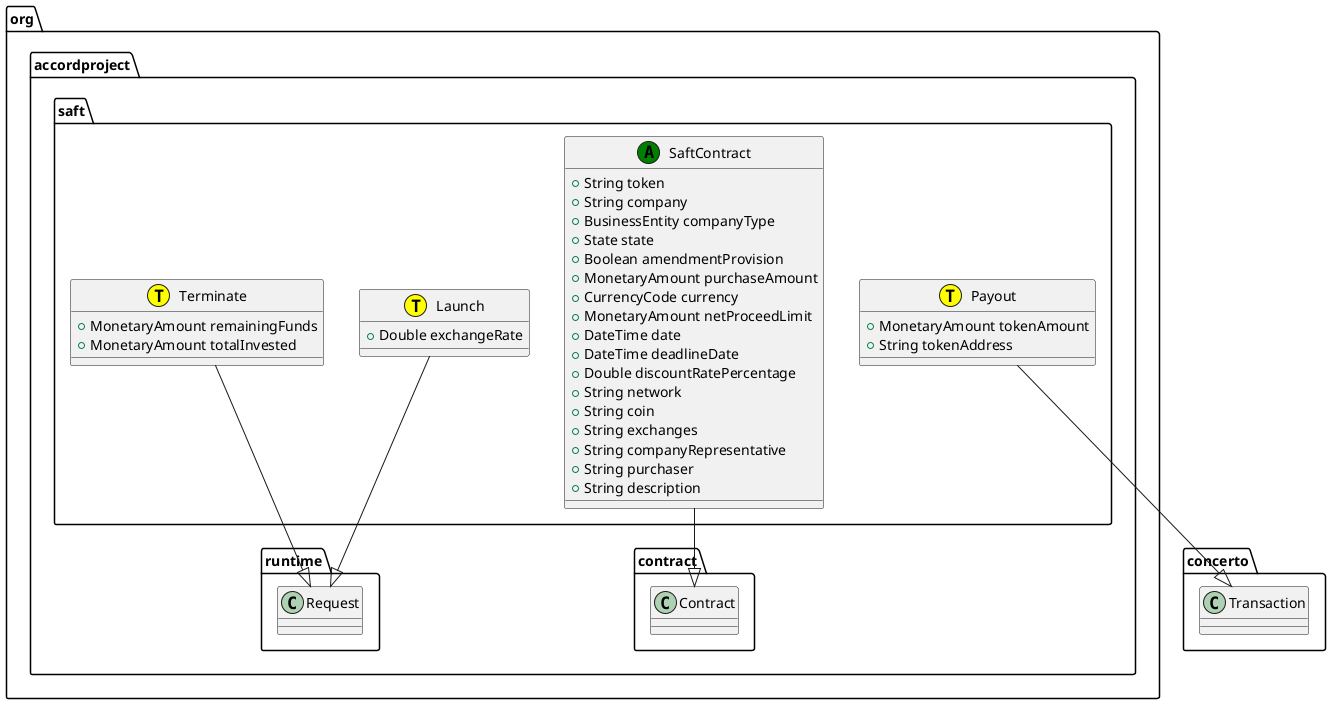 @startuml
class org.accordproject.saft.Launch << (T,yellow) >> {
   + Double exchangeRate
}
org.accordproject.saft.Launch --|> org.accordproject.runtime.Request
class org.accordproject.saft.Terminate << (T,yellow) >> {
   + MonetaryAmount remainingFunds
   + MonetaryAmount totalInvested
}
org.accordproject.saft.Terminate --|> org.accordproject.runtime.Request
class org.accordproject.saft.Payout << (T,yellow) >> {
   + MonetaryAmount tokenAmount
   + String tokenAddress
}
org.accordproject.saft.Payout --|> concerto.Transaction
class org.accordproject.saft.SaftContract << (A,green) >> {
   + String token
   + String company
   + BusinessEntity companyType
   + State state
   + Boolean amendmentProvision
   + MonetaryAmount purchaseAmount
   + CurrencyCode currency
   + MonetaryAmount netProceedLimit
   + DateTime date
   + DateTime deadlineDate
   + Double discountRatePercentage
   + String network
   + String coin
   + String exchanges
   + String companyRepresentative
   + String purchaser
   + String description
}
org.accordproject.saft.SaftContract --|> org.accordproject.contract.Contract
@enduml
